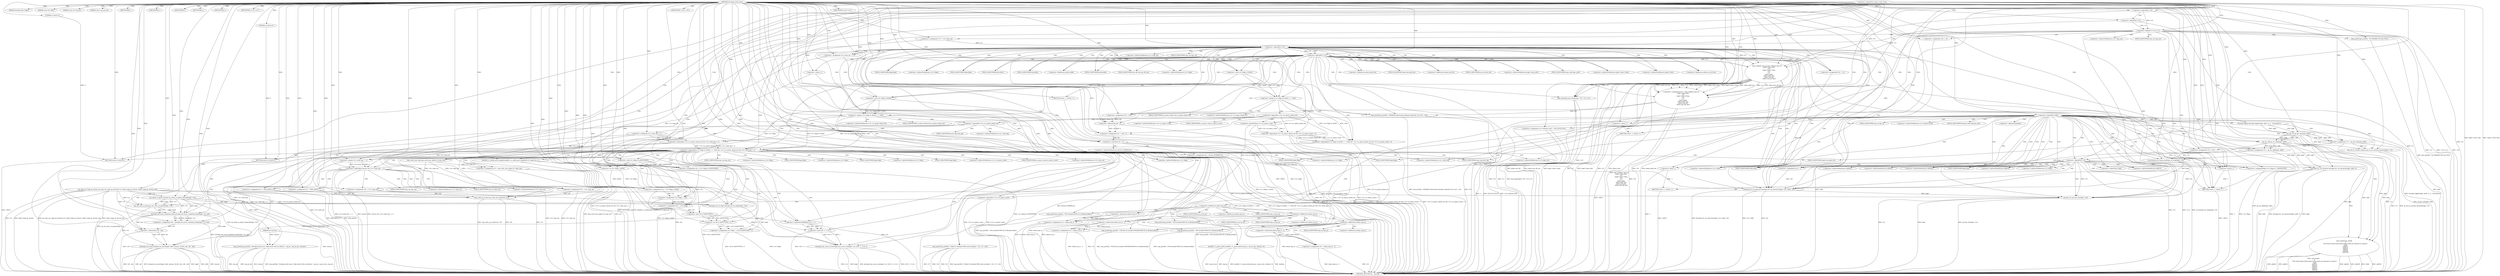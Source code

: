 digraph hostapd_notif_assoc {  
"1000121" [label = "(METHOD,hostapd_notif_assoc)" ]
"1000585" [label = "(METHOD_RETURN,int __fastcall)" ]
"1000122" [label = "(PARAM,hostapd_data *hapd)" ]
"1000123" [label = "(PARAM,const u8 *addr)" ]
"1000124" [label = "(PARAM,const u8 *req_ies)" ]
"1000125" [label = "(PARAM,size_t req_ies_len)" ]
"1000126" [label = "(PARAM,int reassoc)" ]
"1000149" [label = "(<operator>.logicalNot,!addr)" ]
"1000152" [label = "(wpa_printf,wpa_printf(2, \"hostapd_notif_assoc: Skip event with no address\", req_ies, req_ies_len, reassoc))" ]
"1000158" [label = "(RETURN,return -1;,return -1;)" ]
"1000159" [label = "(<operator>.minus,-1)" ]
"1000161" [label = "(hostapd_logger,hostapd_logger(hapd, addr, 1u, 2, \"associated\"))" ]
"1000167" [label = "(ieee802_11_parse_elems,ieee802_11_parse_elems(req_ies, req_ies_len, &elems, 0))" ]
"1000178" [label = "(<operator>.assignment,v10 = elems.wps_ie - 2)" ]
"1000180" [label = "(<operator>.subtraction,elems.wps_ie - 2)" ]
"1000185" [label = "(IDENTIFIER,L,)" ]
"1000186" [label = "(wpa_printf,wpa_printf(2, \"STA included WPS IE in (Re)AssocReq\"))" ]
"1000195" [label = "(<operator>.assignment,v10 = elems.rsn_ie - 2)" ]
"1000197" [label = "(<operator>.subtraction,elems.rsn_ie - 2)" ]
"1000202" [label = "(IDENTIFIER,L,)" ]
"1000203" [label = "(wpa_printf,wpa_printf(2, \"STA included RSN IE in (Re)AssocReq\"))" ]
"1000212" [label = "(<operator>.assignment,v10 = elems.wpa_ie - 2)" ]
"1000214" [label = "(<operator>.subtraction,elems.wpa_ie - 2)" ]
"1000219" [label = "(IDENTIFIER,L,)" ]
"1000220" [label = "(wpa_printf,wpa_printf(2, \"STA included WPA IE in (Re)AssocReq\"))" ]
"1000225" [label = "(IDENTIFIER,L,)" ]
"1000226" [label = "(wpa_printf,wpa_printf(2, \"STA did not include WPS/RSN/WPA IE in (Re)AssocReq\"))" ]
"1000229" [label = "(IDENTIFIER,L,)" ]
"1000230" [label = "(<operator>.assignment,v13 = ap_get_sta(hapd, addr))" ]
"1000232" [label = "(ap_get_sta,ap_get_sta(hapd, addr))" ]
"1000236" [label = "(IDENTIFIER,v13,if ( v13 ))" ]
"1000238" [label = "(<operator>.assignment,v14 = v13)" ]
"1000241" [label = "(ap_sta_no_session_timeout,ap_sta_no_session_timeout(hapd, v13))" ]
"1000244" [label = "(accounting_sta_stop,accounting_sta_stop(hapd, v14))" ]
"1000247" [label = "(<operator>.assignment,v14->timeout_next = STA_NULLFUNC)" ]
"1000254" [label = "(<operator>.assignment,v14 = ap_sta_add(hapd, addr))" ]
"1000256" [label = "(ap_sta_add,ap_sta_add(hapd, addr))" ]
"1000260" [label = "(<operator>.logicalNot,!v14)" ]
"1000263" [label = "(hostapd_drv_sta_disassoc,hostapd_drv_sta_disassoc(hapd, addr, 5))" ]
"1000267" [label = "(RETURN,return -1;,return -1;)" ]
"1000268" [label = "(<operator>.minus,-1)" ]
"1000270" [label = "(<operators>.assignmentAnd,v14->flags &= 0xFFFECFFF)" ]
"1000276" [label = "(wpa_printf,wpa_printf(\n      3,\n      \"STA %02x:%02x:%02x:%02x:%02x:%02x not allowed to connect\",\n      *addr,\n      addr[1],\n      addr[2],\n      addr[3],\n      addr[4],\n      addr[5]))" ]
"1000296" [label = "(<operator>.assignment,v22 = 1)" ]
"1000300" [label = "(ap_copy_sta_supp_op_classes,ap_copy_sta_supp_op_classes(v14, elems.supp_op_classes, elems.supp_op_classes_len))" ]
"1000309" [label = "(<operator>.logicalNot,!hapd->conf->wpa)" ]
"1000317" [label = "(<operator>.logicalOr,!v10 || !v11)" ]
"1000318" [label = "(<operator>.logicalNot,!v10)" ]
"1000320" [label = "(<operator>.logicalNot,!v11)" ]
"1000323" [label = "(wpa_printf,wpa_printf(2, \"No WPA/RSN IE from STA\"))" ]
"1000326" [label = "(<operator>.assignment,v22 = 13)" ]
"1000330" [label = "(hostapd_drv_sta_disassoc,hostapd_drv_sta_disassoc(hapd, v14->addr, v22))" ]
"1000336" [label = "(ap_free_sta,ap_free_sta(hapd, v14))" ]
"1000339" [label = "(RETURN,return -1;,return -1;)" ]
"1000340" [label = "(<operator>.minus,-1)" ]
"1000342" [label = "(<operator>.assignment,v15 = v14->wpa_sm)" ]
"1000348" [label = "(<operator>.logicalNot,!v15)" ]
"1000351" [label = "(<operator>.assignment,v14->wpa_sm = v15)" ]
"1000357" [label = "(<operator>.logicalNot,!v15)" ]
"1000360" [label = "(wpa_printf,wpa_printf(5, \"Failed to initialize WPA state machine\", v16, v17, v18))" ]
"1000366" [label = "(RETURN,return -1;,return -1;)" ]
"1000367" [label = "(<operator>.minus,-1)" ]
"1000369" [label = "(<operator>.assignment,v19 = wpa_validate_wpa_ie(\n          hapd->wpa_auth,\n          v15,\n          hapd->iface->freq,\n          v10,\n          v11,\n          elems.mdie,\n          elems.mdie_len,\n          elems.owe_dh,\n          elems.owe_dh_len))" ]
"1000371" [label = "(wpa_validate_wpa_ie,wpa_validate_wpa_ie(\n          hapd->wpa_auth,\n          v15,\n          hapd->iface->freq,\n          v10,\n          v11,\n          elems.mdie,\n          elems.mdie_len,\n          elems.owe_dh,\n          elems.owe_dh_len))" ]
"1000396" [label = "(IDENTIFIER,v19,if ( v19 ))" ]
"1000398" [label = "(<operator>.assignment,v20 = v19)" ]
"1000401" [label = "(wpa_printf,wpa_printf(2, \"WPA/RSN information element rejected? (res %u)\", v19))" ]
"1000405" [label = "(wpa_hexdump,wpa_hexdump(2, \"IE\", v10, v11))" ]
"1000410" [label = "(<operator>.assignment,v21 = v20 - 2)" ]
"1000412" [label = "(<operator>.subtraction,v20 - 2)" ]
"1000415" [label = "(<operator>.assignment,v22 = 13)" ]
"1000419" [label = "(<operator>.lessThan,v21 < 7)" ]
"1000422" [label = "(<operator>.assignment,v22 = dword_47E880[v21])" ]
"1000429" [label = "(<operator>.logicalAnd,(v14->flags & 0x402) == 1026 && !v14->sa_query_timed_out && v14->sa_query_count > 0)" ]
"1000430" [label = "(<operator>.equals,(v14->flags & 0x402) == 1026)" ]
"1000431" [label = "(<operator>.and,v14->flags & 0x402)" ]
"1000437" [label = "(<operator>.logicalAnd,!v14->sa_query_timed_out && v14->sa_query_count > 0)" ]
"1000438" [label = "(<operator>.logicalNot,!v14->sa_query_timed_out)" ]
"1000442" [label = "(<operator>.greaterThan,v14->sa_query_count > 0)" ]
"1000447" [label = "(ap_check_sa_query_timeout,ap_check_sa_query_timeout(hapd, v14))" ]
"1000451" [label = "(<operator>.logicalAnd,(v14->flags & 0x402) == 1026 && !v14->sa_query_timed_out && v14->auth_alg != 2)" ]
"1000452" [label = "(<operator>.equals,(v14->flags & 0x402) == 1026)" ]
"1000453" [label = "(<operator>.and,v14->flags & 0x402)" ]
"1000459" [label = "(<operator>.logicalAnd,!v14->sa_query_timed_out && v14->auth_alg != 2)" ]
"1000460" [label = "(<operator>.logicalNot,!v14->sa_query_timed_out)" ]
"1000464" [label = "(<operator>.notEquals,v14->auth_alg != 2)" ]
"1000471" [label = "(<operator>.logicalNot,!v14->sa_query_count)" ]
"1000475" [label = "(ap_sta_start_sa_query,ap_sta_start_sa_query(hapd, v14))" ]
"1000478" [label = "(<operator>.assignment,v28 = hostapd_eid_assoc_comeback_time(hapd, v14, eid))" ]
"1000480" [label = "(hostapd_eid_assoc_comeback_time,hostapd_eid_assoc_comeback_time(hapd, v14, eid))" ]
"1000484" [label = "(hostapd_sta_assoc,hostapd_sta_assoc(hapd, addr, reassoc, 0x1Eu, eid, v28 - eid))" ]
"1000490" [label = "(<operator>.subtraction,v28 - eid)" ]
"1000493" [label = "(RETURN,return 0;,return 0;)" ]
"1000494" [label = "(LITERAL,0,return 0;)" ]
"1000495" [label = "(<operator>.assignment,v23 = wpa_auth_uses_mfp(v14->wpa_sm))" ]
"1000497" [label = "(wpa_auth_uses_mfp,wpa_auth_uses_mfp(v14->wpa_sm))" ]
"1000501" [label = "(<operator>.assignment,v24 = v14->flags & 0xFFFFFBFF)" ]
"1000503" [label = "(<operator>.and,v14->flags & 0xFFFFFBFF)" ]
"1000509" [label = "(IDENTIFIER,v23,if ( v23 ))" ]
"1000510" [label = "(<operator>.assignment,v24 = v14->flags | 0x400)" ]
"1000512" [label = "(<operator>.or,v14->flags | 0x400)" ]
"1000517" [label = "(<operator>.assignment,v14->flags = v24)" ]
"1000523" [label = "(<operator>.assignment,v25 = v14->flags)" ]
"1000528" [label = "(<operator>.assignment,v14->flags = v25 & 0xFFF7FFFC | 3)" ]
"1000532" [label = "(<operator>.or,v25 & 0xFFF7FFFC | 3)" ]
"1000533" [label = "(<operator>.and,v25 & 0xFFF7FFFC)" ]
"1000537" [label = "(hostapd_set_sta_flags,hostapd_set_sta_flags(hapd, v14))" ]
"1000541" [label = "(<operator>.logicalAnd,reassoc && v14->auth_alg == 2)" ]
"1000543" [label = "(<operator>.equals,v14->auth_alg == 2)" ]
"1000549" [label = "(<operator>.assignment,v26 = v14->wpa_sm)" ]
"1000554" [label = "(<operator>.assignment,v27 = WPA_ASSOC_FT)" ]
"1000559" [label = "(<operator>.assignment,v26 = v14->wpa_sm)" ]
"1000564" [label = "(<operator>.assignment,v27 = WPA_ASSOC)" ]
"1000567" [label = "(wpa_auth_sm_event,wpa_auth_sm_event(v26, v27))" ]
"1000570" [label = "(hostapd_new_assoc_sta,hostapd_new_assoc_sta(hapd, v14, (v25 >> 1) & 1))" ]
"1000573" [label = "(<operator>.and,(v25 >> 1) & 1)" ]
"1000574" [label = "(<operator>.arithmeticShiftRight,v25 >> 1)" ]
"1000578" [label = "(ieee802_1x_notify_port_enabled,ieee802_1x_notify_port_enabled(v14->eapol_sm, 1))" ]
"1000583" [label = "(RETURN,return 0;,return 0;)" ]
"1000584" [label = "(LITERAL,0,return 0;)" ]
"1000170" [label = "(<operator>.addressOf,&elems)" ]
"1000174" [label = "(<operator>.fieldAccess,elems.wps_ie)" ]
"1000176" [label = "(FIELD_IDENTIFIER,wps_ie,wps_ie)" ]
"1000181" [label = "(<operator>.fieldAccess,elems.wps_ie)" ]
"1000183" [label = "(FIELD_IDENTIFIER,wps_ie,wps_ie)" ]
"1000191" [label = "(<operator>.fieldAccess,elems.rsn_ie)" ]
"1000193" [label = "(FIELD_IDENTIFIER,rsn_ie,rsn_ie)" ]
"1000198" [label = "(<operator>.fieldAccess,elems.rsn_ie)" ]
"1000200" [label = "(FIELD_IDENTIFIER,rsn_ie,rsn_ie)" ]
"1000208" [label = "(<operator>.fieldAccess,elems.wpa_ie)" ]
"1000210" [label = "(FIELD_IDENTIFIER,wpa_ie,wpa_ie)" ]
"1000215" [label = "(<operator>.fieldAccess,elems.wpa_ie)" ]
"1000217" [label = "(FIELD_IDENTIFIER,wpa_ie,wpa_ie)" ]
"1000248" [label = "(<operator>.indirectFieldAccess,v14->timeout_next)" ]
"1000250" [label = "(FIELD_IDENTIFIER,timeout_next,timeout_next)" ]
"1000271" [label = "(<operator>.indirectFieldAccess,v14->flags)" ]
"1000273" [label = "(FIELD_IDENTIFIER,flags,flags)" ]
"1000279" [label = "(<operator>.indirection,*addr)" ]
"1000281" [label = "(<operator>.indirectIndexAccess,addr[1])" ]
"1000284" [label = "(<operator>.indirectIndexAccess,addr[2])" ]
"1000287" [label = "(<operator>.indirectIndexAccess,addr[3])" ]
"1000290" [label = "(<operator>.indirectIndexAccess,addr[4])" ]
"1000293" [label = "(<operator>.indirectIndexAccess,addr[5])" ]
"1000332" [label = "(<operator>.indirectFieldAccess,v14->addr)" ]
"1000334" [label = "(FIELD_IDENTIFIER,addr,addr)" ]
"1000344" [label = "(<operator>.indirectFieldAccess,v14->wpa_sm)" ]
"1000346" [label = "(FIELD_IDENTIFIER,wpa_sm,wpa_sm)" ]
"1000352" [label = "(<operator>.indirectFieldAccess,v14->wpa_sm)" ]
"1000354" [label = "(FIELD_IDENTIFIER,wpa_sm,wpa_sm)" ]
"1000372" [label = "(<operator>.indirectFieldAccess,hapd->wpa_auth)" ]
"1000374" [label = "(FIELD_IDENTIFIER,wpa_auth,wpa_auth)" ]
"1000376" [label = "(<operator>.indirectFieldAccess,hapd->iface->freq)" ]
"1000377" [label = "(<operator>.indirectFieldAccess,hapd->iface)" ]
"1000379" [label = "(FIELD_IDENTIFIER,iface,iface)" ]
"1000380" [label = "(FIELD_IDENTIFIER,freq,freq)" ]
"1000383" [label = "(<operator>.fieldAccess,elems.mdie)" ]
"1000385" [label = "(FIELD_IDENTIFIER,mdie,mdie)" ]
"1000386" [label = "(<operator>.fieldAccess,elems.mdie_len)" ]
"1000388" [label = "(FIELD_IDENTIFIER,mdie_len,mdie_len)" ]
"1000389" [label = "(<operator>.fieldAccess,elems.owe_dh)" ]
"1000391" [label = "(FIELD_IDENTIFIER,owe_dh,owe_dh)" ]
"1000392" [label = "(<operator>.fieldAccess,elems.owe_dh_len)" ]
"1000394" [label = "(FIELD_IDENTIFIER,owe_dh_len,owe_dh_len)" ]
"1000424" [label = "(<operator>.indirectIndexAccess,dword_47E880[v21])" ]
"1000432" [label = "(<operator>.indirectFieldAccess,v14->flags)" ]
"1000434" [label = "(FIELD_IDENTIFIER,flags,flags)" ]
"1000439" [label = "(<operator>.indirectFieldAccess,v14->sa_query_timed_out)" ]
"1000441" [label = "(FIELD_IDENTIFIER,sa_query_timed_out,sa_query_timed_out)" ]
"1000443" [label = "(<operator>.indirectFieldAccess,v14->sa_query_count)" ]
"1000445" [label = "(FIELD_IDENTIFIER,sa_query_count,sa_query_count)" ]
"1000454" [label = "(<operator>.indirectFieldAccess,v14->flags)" ]
"1000456" [label = "(FIELD_IDENTIFIER,flags,flags)" ]
"1000461" [label = "(<operator>.indirectFieldAccess,v14->sa_query_timed_out)" ]
"1000463" [label = "(FIELD_IDENTIFIER,sa_query_timed_out,sa_query_timed_out)" ]
"1000465" [label = "(<operator>.indirectFieldAccess,v14->auth_alg)" ]
"1000467" [label = "(FIELD_IDENTIFIER,auth_alg,auth_alg)" ]
"1000472" [label = "(<operator>.indirectFieldAccess,v14->sa_query_count)" ]
"1000474" [label = "(FIELD_IDENTIFIER,sa_query_count,sa_query_count)" ]
"1000498" [label = "(<operator>.indirectFieldAccess,v14->wpa_sm)" ]
"1000500" [label = "(FIELD_IDENTIFIER,wpa_sm,wpa_sm)" ]
"1000504" [label = "(<operator>.indirectFieldAccess,v14->flags)" ]
"1000506" [label = "(FIELD_IDENTIFIER,flags,flags)" ]
"1000513" [label = "(<operator>.indirectFieldAccess,v14->flags)" ]
"1000515" [label = "(FIELD_IDENTIFIER,flags,flags)" ]
"1000518" [label = "(<operator>.indirectFieldAccess,v14->flags)" ]
"1000520" [label = "(FIELD_IDENTIFIER,flags,flags)" ]
"1000525" [label = "(<operator>.indirectFieldAccess,v14->flags)" ]
"1000527" [label = "(FIELD_IDENTIFIER,flags,flags)" ]
"1000529" [label = "(<operator>.indirectFieldAccess,v14->flags)" ]
"1000531" [label = "(FIELD_IDENTIFIER,flags,flags)" ]
"1000544" [label = "(<operator>.indirectFieldAccess,v14->auth_alg)" ]
"1000546" [label = "(FIELD_IDENTIFIER,auth_alg,auth_alg)" ]
"1000551" [label = "(<operator>.indirectFieldAccess,v14->wpa_sm)" ]
"1000553" [label = "(FIELD_IDENTIFIER,wpa_sm,wpa_sm)" ]
"1000561" [label = "(<operator>.indirectFieldAccess,v14->wpa_sm)" ]
"1000563" [label = "(FIELD_IDENTIFIER,wpa_sm,wpa_sm)" ]
"1000579" [label = "(<operator>.indirectFieldAccess,v14->eapol_sm)" ]
"1000581" [label = "(FIELD_IDENTIFIER,eapol_sm,eapol_sm)" ]
  "1000158" -> "1000585"  [ label = "DDG: <RET>"] 
  "1000583" -> "1000585"  [ label = "DDG: <RET>"] 
  "1000493" -> "1000585"  [ label = "DDG: <RET>"] 
  "1000339" -> "1000585"  [ label = "DDG: <RET>"] 
  "1000564" -> "1000585"  [ label = "DDG: WPA_ASSOC"] 
  "1000459" -> "1000585"  [ label = "DDG: v14->auth_alg != 2"] 
  "1000180" -> "1000585"  [ label = "DDG: elems.wps_ie"] 
  "1000167" -> "1000585"  [ label = "DDG: ieee802_11_parse_elems(req_ies, req_ies_len, &elems, 0)"] 
  "1000260" -> "1000585"  [ label = "DDG: !v14"] 
  "1000241" -> "1000585"  [ label = "DDG: v13"] 
  "1000161" -> "1000585"  [ label = "DDG: hostapd_logger(hapd, addr, 1u, 2, \"associated\")"] 
  "1000549" -> "1000585"  [ label = "DDG: v14->wpa_sm"] 
  "1000532" -> "1000585"  [ label = "DDG: v25 & 0xFFF7FFFC"] 
  "1000422" -> "1000585"  [ label = "DDG: dword_47E880[v21]"] 
  "1000567" -> "1000585"  [ label = "DDG: wpa_auth_sm_event(v26, v27)"] 
  "1000348" -> "1000585"  [ label = "DDG: !v15"] 
  "1000570" -> "1000585"  [ label = "DDG: hapd"] 
  "1000578" -> "1000585"  [ label = "DDG: ieee802_1x_notify_port_enabled(v14->eapol_sm, 1)"] 
  "1000371" -> "1000585"  [ label = "DDG: elems.owe_dh"] 
  "1000330" -> "1000585"  [ label = "DDG: v22"] 
  "1000495" -> "1000585"  [ label = "DDG: v23"] 
  "1000351" -> "1000585"  [ label = "DDG: v14->wpa_sm"] 
  "1000203" -> "1000585"  [ label = "DDG: wpa_printf(2, \"STA included RSN IE in (Re)AssocReq\")"] 
  "1000438" -> "1000585"  [ label = "DDG: v14->sa_query_timed_out"] 
  "1000510" -> "1000585"  [ label = "DDG: v14->flags | 0x400"] 
  "1000244" -> "1000585"  [ label = "DDG: accounting_sta_stop(hapd, v14)"] 
  "1000419" -> "1000585"  [ label = "DDG: v21"] 
  "1000342" -> "1000585"  [ label = "DDG: v14->wpa_sm"] 
  "1000330" -> "1000585"  [ label = "DDG: hostapd_drv_sta_disassoc(hapd, v14->addr, v22)"] 
  "1000318" -> "1000585"  [ label = "DDG: v10"] 
  "1000320" -> "1000585"  [ label = "DDG: v11"] 
  "1000570" -> "1000585"  [ label = "DDG: hostapd_new_assoc_sta(hapd, v14, (v25 >> 1) & 1)"] 
  "1000484" -> "1000585"  [ label = "DDG: addr"] 
  "1000336" -> "1000585"  [ label = "DDG: hapd"] 
  "1000543" -> "1000585"  [ label = "DDG: v14->auth_alg"] 
  "1000263" -> "1000585"  [ label = "DDG: addr"] 
  "1000212" -> "1000585"  [ label = "DDG: v10"] 
  "1000256" -> "1000585"  [ label = "DDG: addr"] 
  "1000152" -> "1000585"  [ label = "DDG: reassoc"] 
  "1000323" -> "1000585"  [ label = "DDG: wpa_printf(2, \"No WPA/RSN IE from STA\")"] 
  "1000401" -> "1000585"  [ label = "DDG: wpa_printf(2, \"WPA/RSN information element rejected? (res %u)\", v19)"] 
  "1000360" -> "1000585"  [ label = "DDG: v17"] 
  "1000371" -> "1000585"  [ label = "DDG: elems.owe_dh_len"] 
  "1000480" -> "1000585"  [ label = "DDG: v14"] 
  "1000152" -> "1000585"  [ label = "DDG: wpa_printf(2, \"hostapd_notif_assoc: Skip event with no address\", req_ies, req_ies_len, reassoc)"] 
  "1000232" -> "1000585"  [ label = "DDG: addr"] 
  "1000578" -> "1000585"  [ label = "DDG: v14->eapol_sm"] 
  "1000570" -> "1000585"  [ label = "DDG: (v25 >> 1) & 1"] 
  "1000276" -> "1000585"  [ label = "DDG: addr[4]"] 
  "1000254" -> "1000585"  [ label = "DDG: ap_sta_add(hapd, addr)"] 
  "1000220" -> "1000585"  [ label = "DDG: wpa_printf(2, \"STA included WPA IE in (Re)AssocReq\")"] 
  "1000371" -> "1000585"  [ label = "DDG: hapd->iface->freq"] 
  "1000371" -> "1000585"  [ label = "DDG: v11"] 
  "1000317" -> "1000585"  [ label = "DDG: !v11"] 
  "1000437" -> "1000585"  [ label = "DDG: v14->sa_query_count > 0"] 
  "1000437" -> "1000585"  [ label = "DDG: !v14->sa_query_timed_out"] 
  "1000300" -> "1000585"  [ label = "DDG: v14"] 
  "1000369" -> "1000585"  [ label = "DDG: v19"] 
  "1000464" -> "1000585"  [ label = "DDG: v14->auth_alg"] 
  "1000212" -> "1000585"  [ label = "DDG: elems.wpa_ie - 2"] 
  "1000484" -> "1000585"  [ label = "DDG: reassoc"] 
  "1000226" -> "1000585"  [ label = "DDG: wpa_printf(2, \"STA did not include WPS/RSN/WPA IE in (Re)AssocReq\")"] 
  "1000241" -> "1000585"  [ label = "DDG: ap_sta_no_session_timeout(hapd, v13)"] 
  "1000300" -> "1000585"  [ label = "DDG: elems.supp_op_classes"] 
  "1000429" -> "1000585"  [ label = "DDG: !v14->sa_query_timed_out && v14->sa_query_count > 0"] 
  "1000268" -> "1000585"  [ label = "DDG: -1"] 
  "1000360" -> "1000585"  [ label = "DDG: v18"] 
  "1000453" -> "1000585"  [ label = "DDG: v14->flags"] 
  "1000149" -> "1000585"  [ label = "DDG: addr"] 
  "1000149" -> "1000585"  [ label = "DDG: !addr"] 
  "1000178" -> "1000585"  [ label = "DDG: elems.wps_ie - 2"] 
  "1000478" -> "1000585"  [ label = "DDG: hostapd_eid_assoc_comeback_time(hapd, v14, eid)"] 
  "1000309" -> "1000585"  [ label = "DDG: hapd->conf->wpa"] 
  "1000447" -> "1000585"  [ label = "DDG: ap_check_sa_query_timeout(hapd, v14)"] 
  "1000452" -> "1000585"  [ label = "DDG: v14->flags & 0x402"] 
  "1000152" -> "1000585"  [ label = "DDG: req_ies"] 
  "1000419" -> "1000585"  [ label = "DDG: v21 < 7"] 
  "1000475" -> "1000585"  [ label = "DDG: ap_sta_start_sa_query(hapd, v14)"] 
  "1000214" -> "1000585"  [ label = "DDG: elems.wpa_ie"] 
  "1000270" -> "1000585"  [ label = "DDG: v14->flags"] 
  "1000263" -> "1000585"  [ label = "DDG: hostapd_drv_sta_disassoc(hapd, addr, 5)"] 
  "1000367" -> "1000585"  [ label = "DDG: -1"] 
  "1000276" -> "1000585"  [ label = "DDG: addr[5]"] 
  "1000159" -> "1000585"  [ label = "DDG: -1"] 
  "1000484" -> "1000585"  [ label = "DDG: v28 - eid"] 
  "1000230" -> "1000585"  [ label = "DDG: ap_get_sta(hapd, addr)"] 
  "1000276" -> "1000585"  [ label = "DDG: *addr"] 
  "1000574" -> "1000585"  [ label = "DDG: v25"] 
  "1000260" -> "1000585"  [ label = "DDG: v14"] 
  "1000247" -> "1000585"  [ label = "DDG: v14->timeout_next"] 
  "1000167" -> "1000585"  [ label = "DDG: &elems"] 
  "1000541" -> "1000585"  [ label = "DDG: reassoc && v14->auth_alg == 2"] 
  "1000230" -> "1000585"  [ label = "DDG: v13"] 
  "1000276" -> "1000585"  [ label = "DDG: addr[3]"] 
  "1000197" -> "1000585"  [ label = "DDG: elems.rsn_ie"] 
  "1000371" -> "1000585"  [ label = "DDG: hapd->wpa_auth"] 
  "1000330" -> "1000585"  [ label = "DDG: v14->addr"] 
  "1000501" -> "1000585"  [ label = "DDG: v14->flags & 0xFFFFFBFF"] 
  "1000317" -> "1000585"  [ label = "DDG: !v10 || !v11"] 
  "1000405" -> "1000585"  [ label = "DDG: v10"] 
  "1000451" -> "1000585"  [ label = "DDG: (v14->flags & 0x402) == 1026 && !v14->sa_query_timed_out && v14->auth_alg != 2"] 
  "1000276" -> "1000585"  [ label = "DDG: addr[1]"] 
  "1000573" -> "1000585"  [ label = "DDG: v25 >> 1"] 
  "1000401" -> "1000585"  [ label = "DDG: v19"] 
  "1000490" -> "1000585"  [ label = "DDG: v28"] 
  "1000126" -> "1000585"  [ label = "DDG: reassoc"] 
  "1000528" -> "1000585"  [ label = "DDG: v25 & 0xFFF7FFFC | 3"] 
  "1000567" -> "1000585"  [ label = "DDG: v26"] 
  "1000152" -> "1000585"  [ label = "DDG: req_ies_len"] 
  "1000528" -> "1000585"  [ label = "DDG: v14->flags"] 
  "1000567" -> "1000585"  [ label = "DDG: v27"] 
  "1000484" -> "1000585"  [ label = "DDG: eid"] 
  "1000336" -> "1000585"  [ label = "DDG: ap_free_sta(hapd, v14)"] 
  "1000537" -> "1000585"  [ label = "DDG: hostapd_set_sta_flags(hapd, v14)"] 
  "1000300" -> "1000585"  [ label = "DDG: ap_copy_sta_supp_op_classes(v14, elems.supp_op_classes, elems.supp_op_classes_len)"] 
  "1000178" -> "1000585"  [ label = "DDG: v10"] 
  "1000195" -> "1000585"  [ label = "DDG: v10"] 
  "1000484" -> "1000585"  [ label = "DDG: hostapd_sta_assoc(hapd, addr, reassoc, 0x1Eu, eid, v28 - eid)"] 
  "1000167" -> "1000585"  [ label = "DDG: req_ies_len"] 
  "1000371" -> "1000585"  [ label = "DDG: v15"] 
  "1000405" -> "1000585"  [ label = "DDG: v11"] 
  "1000410" -> "1000585"  [ label = "DDG: v20 - 2"] 
  "1000360" -> "1000585"  [ label = "DDG: v16"] 
  "1000263" -> "1000585"  [ label = "DDG: hapd"] 
  "1000300" -> "1000585"  [ label = "DDG: elems.supp_op_classes_len"] 
  "1000371" -> "1000585"  [ label = "DDG: elems.mdie"] 
  "1000357" -> "1000585"  [ label = "DDG: !v15"] 
  "1000451" -> "1000585"  [ label = "DDG: !v14->sa_query_timed_out && v14->auth_alg != 2"] 
  "1000276" -> "1000585"  [ label = "DDG: addr[2]"] 
  "1000405" -> "1000585"  [ label = "DDG: wpa_hexdump(2, \"IE\", v10, v11)"] 
  "1000340" -> "1000585"  [ label = "DDG: -1"] 
  "1000309" -> "1000585"  [ label = "DDG: !hapd->conf->wpa"] 
  "1000471" -> "1000585"  [ label = "DDG: v14->sa_query_count"] 
  "1000517" -> "1000585"  [ label = "DDG: v24"] 
  "1000495" -> "1000585"  [ label = "DDG: wpa_auth_uses_mfp(v14->wpa_sm)"] 
  "1000451" -> "1000585"  [ label = "DDG: (v14->flags & 0x402) == 1026"] 
  "1000317" -> "1000585"  [ label = "DDG: !v10"] 
  "1000412" -> "1000585"  [ label = "DDG: v20"] 
  "1000541" -> "1000585"  [ label = "DDG: v14->auth_alg == 2"] 
  "1000276" -> "1000585"  [ label = "DDG: wpa_printf(\n      3,\n      \"STA %02x:%02x:%02x:%02x:%02x:%02x not allowed to connect\",\n      *addr,\n      addr[1],\n      addr[2],\n      addr[3],\n      addr[4],\n      addr[5])"] 
  "1000484" -> "1000585"  [ label = "DDG: hapd"] 
  "1000195" -> "1000585"  [ label = "DDG: elems.rsn_ie - 2"] 
  "1000460" -> "1000585"  [ label = "DDG: v14->sa_query_timed_out"] 
  "1000541" -> "1000585"  [ label = "DDG: reassoc"] 
  "1000442" -> "1000585"  [ label = "DDG: v14->sa_query_count"] 
  "1000371" -> "1000585"  [ label = "DDG: v10"] 
  "1000559" -> "1000585"  [ label = "DDG: v14->wpa_sm"] 
  "1000369" -> "1000585"  [ label = "DDG: wpa_validate_wpa_ie(\n          hapd->wpa_auth,\n          v15,\n          hapd->iface->freq,\n          v10,\n          v11,\n          elems.mdie,\n          elems.mdie_len,\n          elems.owe_dh,\n          elems.owe_dh_len)"] 
  "1000336" -> "1000585"  [ label = "DDG: v14"] 
  "1000570" -> "1000585"  [ label = "DDG: v14"] 
  "1000471" -> "1000585"  [ label = "DDG: !v14->sa_query_count"] 
  "1000357" -> "1000585"  [ label = "DDG: v15"] 
  "1000167" -> "1000585"  [ label = "DDG: req_ies"] 
  "1000429" -> "1000585"  [ label = "DDG: (v14->flags & 0x402) == 1026 && !v14->sa_query_timed_out && v14->sa_query_count > 0"] 
  "1000371" -> "1000585"  [ label = "DDG: elems.mdie_len"] 
  "1000554" -> "1000585"  [ label = "DDG: WPA_ASSOC_FT"] 
  "1000186" -> "1000585"  [ label = "DDG: wpa_printf(2, \"STA included WPS IE in (Re)AssocReq\")"] 
  "1000459" -> "1000585"  [ label = "DDG: !v14->sa_query_timed_out"] 
  "1000247" -> "1000585"  [ label = "DDG: STA_NULLFUNC"] 
  "1000360" -> "1000585"  [ label = "DDG: wpa_printf(5, \"Failed to initialize WPA state machine\", v16, v17, v18)"] 
  "1000267" -> "1000585"  [ label = "DDG: <RET>"] 
  "1000366" -> "1000585"  [ label = "DDG: <RET>"] 
  "1000121" -> "1000122"  [ label = "DDG: "] 
  "1000121" -> "1000123"  [ label = "DDG: "] 
  "1000121" -> "1000124"  [ label = "DDG: "] 
  "1000121" -> "1000125"  [ label = "DDG: "] 
  "1000121" -> "1000126"  [ label = "DDG: "] 
  "1000121" -> "1000149"  [ label = "DDG: "] 
  "1000121" -> "1000152"  [ label = "DDG: "] 
  "1000126" -> "1000152"  [ label = "DDG: reassoc"] 
  "1000159" -> "1000158"  [ label = "DDG: -1"] 
  "1000121" -> "1000159"  [ label = "DDG: "] 
  "1000121" -> "1000161"  [ label = "DDG: "] 
  "1000149" -> "1000161"  [ label = "DDG: addr"] 
  "1000121" -> "1000167"  [ label = "DDG: "] 
  "1000180" -> "1000178"  [ label = "DDG: elems.wps_ie"] 
  "1000180" -> "1000178"  [ label = "DDG: 2"] 
  "1000121" -> "1000178"  [ label = "DDG: "] 
  "1000121" -> "1000180"  [ label = "DDG: "] 
  "1000121" -> "1000185"  [ label = "DDG: "] 
  "1000121" -> "1000186"  [ label = "DDG: "] 
  "1000197" -> "1000195"  [ label = "DDG: elems.rsn_ie"] 
  "1000197" -> "1000195"  [ label = "DDG: 2"] 
  "1000121" -> "1000195"  [ label = "DDG: "] 
  "1000121" -> "1000197"  [ label = "DDG: "] 
  "1000121" -> "1000202"  [ label = "DDG: "] 
  "1000121" -> "1000203"  [ label = "DDG: "] 
  "1000214" -> "1000212"  [ label = "DDG: elems.wpa_ie"] 
  "1000214" -> "1000212"  [ label = "DDG: 2"] 
  "1000121" -> "1000212"  [ label = "DDG: "] 
  "1000121" -> "1000214"  [ label = "DDG: "] 
  "1000121" -> "1000219"  [ label = "DDG: "] 
  "1000121" -> "1000220"  [ label = "DDG: "] 
  "1000121" -> "1000225"  [ label = "DDG: "] 
  "1000121" -> "1000226"  [ label = "DDG: "] 
  "1000121" -> "1000229"  [ label = "DDG: "] 
  "1000232" -> "1000230"  [ label = "DDG: hapd"] 
  "1000232" -> "1000230"  [ label = "DDG: addr"] 
  "1000121" -> "1000230"  [ label = "DDG: "] 
  "1000161" -> "1000232"  [ label = "DDG: hapd"] 
  "1000121" -> "1000232"  [ label = "DDG: "] 
  "1000161" -> "1000232"  [ label = "DDG: addr"] 
  "1000121" -> "1000236"  [ label = "DDG: "] 
  "1000230" -> "1000238"  [ label = "DDG: v13"] 
  "1000121" -> "1000238"  [ label = "DDG: "] 
  "1000232" -> "1000241"  [ label = "DDG: hapd"] 
  "1000121" -> "1000241"  [ label = "DDG: "] 
  "1000230" -> "1000241"  [ label = "DDG: v13"] 
  "1000241" -> "1000244"  [ label = "DDG: hapd"] 
  "1000121" -> "1000244"  [ label = "DDG: "] 
  "1000238" -> "1000244"  [ label = "DDG: v14"] 
  "1000121" -> "1000247"  [ label = "DDG: "] 
  "1000256" -> "1000254"  [ label = "DDG: hapd"] 
  "1000256" -> "1000254"  [ label = "DDG: addr"] 
  "1000121" -> "1000254"  [ label = "DDG: "] 
  "1000232" -> "1000256"  [ label = "DDG: hapd"] 
  "1000121" -> "1000256"  [ label = "DDG: "] 
  "1000232" -> "1000256"  [ label = "DDG: addr"] 
  "1000254" -> "1000260"  [ label = "DDG: v14"] 
  "1000121" -> "1000260"  [ label = "DDG: "] 
  "1000256" -> "1000263"  [ label = "DDG: hapd"] 
  "1000121" -> "1000263"  [ label = "DDG: "] 
  "1000256" -> "1000263"  [ label = "DDG: addr"] 
  "1000268" -> "1000267"  [ label = "DDG: -1"] 
  "1000121" -> "1000268"  [ label = "DDG: "] 
  "1000121" -> "1000270"  [ label = "DDG: "] 
  "1000121" -> "1000276"  [ label = "DDG: "] 
  "1000256" -> "1000276"  [ label = "DDG: addr"] 
  "1000232" -> "1000276"  [ label = "DDG: addr"] 
  "1000121" -> "1000296"  [ label = "DDG: "] 
  "1000121" -> "1000300"  [ label = "DDG: "] 
  "1000318" -> "1000317"  [ label = "DDG: v10"] 
  "1000121" -> "1000318"  [ label = "DDG: "] 
  "1000320" -> "1000317"  [ label = "DDG: v11"] 
  "1000121" -> "1000320"  [ label = "DDG: "] 
  "1000121" -> "1000323"  [ label = "DDG: "] 
  "1000121" -> "1000326"  [ label = "DDG: "] 
  "1000256" -> "1000330"  [ label = "DDG: hapd"] 
  "1000244" -> "1000330"  [ label = "DDG: hapd"] 
  "1000121" -> "1000330"  [ label = "DDG: "] 
  "1000326" -> "1000330"  [ label = "DDG: v22"] 
  "1000415" -> "1000330"  [ label = "DDG: v22"] 
  "1000422" -> "1000330"  [ label = "DDG: v22"] 
  "1000296" -> "1000330"  [ label = "DDG: v22"] 
  "1000330" -> "1000336"  [ label = "DDG: hapd"] 
  "1000121" -> "1000336"  [ label = "DDG: "] 
  "1000244" -> "1000336"  [ label = "DDG: v14"] 
  "1000300" -> "1000336"  [ label = "DDG: v14"] 
  "1000260" -> "1000336"  [ label = "DDG: v14"] 
  "1000340" -> "1000339"  [ label = "DDG: -1"] 
  "1000121" -> "1000340"  [ label = "DDG: "] 
  "1000121" -> "1000342"  [ label = "DDG: "] 
  "1000342" -> "1000348"  [ label = "DDG: v15"] 
  "1000121" -> "1000348"  [ label = "DDG: "] 
  "1000348" -> "1000351"  [ label = "DDG: v15"] 
  "1000121" -> "1000351"  [ label = "DDG: "] 
  "1000121" -> "1000357"  [ label = "DDG: "] 
  "1000348" -> "1000357"  [ label = "DDG: v15"] 
  "1000121" -> "1000360"  [ label = "DDG: "] 
  "1000367" -> "1000366"  [ label = "DDG: -1"] 
  "1000121" -> "1000367"  [ label = "DDG: "] 
  "1000371" -> "1000369"  [ label = "DDG: v11"] 
  "1000371" -> "1000369"  [ label = "DDG: elems.owe_dh_len"] 
  "1000371" -> "1000369"  [ label = "DDG: elems.owe_dh"] 
  "1000371" -> "1000369"  [ label = "DDG: v10"] 
  "1000371" -> "1000369"  [ label = "DDG: v15"] 
  "1000371" -> "1000369"  [ label = "DDG: elems.mdie"] 
  "1000371" -> "1000369"  [ label = "DDG: hapd->wpa_auth"] 
  "1000371" -> "1000369"  [ label = "DDG: hapd->iface->freq"] 
  "1000371" -> "1000369"  [ label = "DDG: elems.mdie_len"] 
  "1000121" -> "1000369"  [ label = "DDG: "] 
  "1000348" -> "1000371"  [ label = "DDG: v15"] 
  "1000357" -> "1000371"  [ label = "DDG: v15"] 
  "1000121" -> "1000371"  [ label = "DDG: "] 
  "1000318" -> "1000371"  [ label = "DDG: v10"] 
  "1000320" -> "1000371"  [ label = "DDG: v11"] 
  "1000121" -> "1000396"  [ label = "DDG: "] 
  "1000369" -> "1000398"  [ label = "DDG: v19"] 
  "1000121" -> "1000398"  [ label = "DDG: "] 
  "1000121" -> "1000401"  [ label = "DDG: "] 
  "1000369" -> "1000401"  [ label = "DDG: v19"] 
  "1000121" -> "1000405"  [ label = "DDG: "] 
  "1000371" -> "1000405"  [ label = "DDG: v10"] 
  "1000371" -> "1000405"  [ label = "DDG: v11"] 
  "1000412" -> "1000410"  [ label = "DDG: v20"] 
  "1000412" -> "1000410"  [ label = "DDG: 2"] 
  "1000121" -> "1000410"  [ label = "DDG: "] 
  "1000398" -> "1000412"  [ label = "DDG: v20"] 
  "1000121" -> "1000412"  [ label = "DDG: "] 
  "1000121" -> "1000415"  [ label = "DDG: "] 
  "1000410" -> "1000419"  [ label = "DDG: v21"] 
  "1000121" -> "1000419"  [ label = "DDG: "] 
  "1000121" -> "1000422"  [ label = "DDG: "] 
  "1000430" -> "1000429"  [ label = "DDG: v14->flags & 0x402"] 
  "1000430" -> "1000429"  [ label = "DDG: 1026"] 
  "1000431" -> "1000430"  [ label = "DDG: v14->flags"] 
  "1000431" -> "1000430"  [ label = "DDG: 0x402"] 
  "1000121" -> "1000431"  [ label = "DDG: "] 
  "1000121" -> "1000430"  [ label = "DDG: "] 
  "1000437" -> "1000429"  [ label = "DDG: !v14->sa_query_timed_out"] 
  "1000437" -> "1000429"  [ label = "DDG: v14->sa_query_count > 0"] 
  "1000438" -> "1000437"  [ label = "DDG: v14->sa_query_timed_out"] 
  "1000442" -> "1000437"  [ label = "DDG: v14->sa_query_count"] 
  "1000442" -> "1000437"  [ label = "DDG: 0"] 
  "1000121" -> "1000442"  [ label = "DDG: "] 
  "1000121" -> "1000447"  [ label = "DDG: "] 
  "1000300" -> "1000447"  [ label = "DDG: v14"] 
  "1000452" -> "1000451"  [ label = "DDG: v14->flags & 0x402"] 
  "1000452" -> "1000451"  [ label = "DDG: 1026"] 
  "1000453" -> "1000452"  [ label = "DDG: v14->flags"] 
  "1000453" -> "1000452"  [ label = "DDG: 0x402"] 
  "1000431" -> "1000453"  [ label = "DDG: v14->flags"] 
  "1000121" -> "1000453"  [ label = "DDG: "] 
  "1000121" -> "1000452"  [ label = "DDG: "] 
  "1000459" -> "1000451"  [ label = "DDG: !v14->sa_query_timed_out"] 
  "1000459" -> "1000451"  [ label = "DDG: v14->auth_alg != 2"] 
  "1000460" -> "1000459"  [ label = "DDG: v14->sa_query_timed_out"] 
  "1000438" -> "1000460"  [ label = "DDG: v14->sa_query_timed_out"] 
  "1000464" -> "1000459"  [ label = "DDG: v14->auth_alg"] 
  "1000464" -> "1000459"  [ label = "DDG: 2"] 
  "1000121" -> "1000464"  [ label = "DDG: "] 
  "1000442" -> "1000471"  [ label = "DDG: v14->sa_query_count"] 
  "1000447" -> "1000475"  [ label = "DDG: hapd"] 
  "1000121" -> "1000475"  [ label = "DDG: "] 
  "1000300" -> "1000475"  [ label = "DDG: v14"] 
  "1000447" -> "1000475"  [ label = "DDG: v14"] 
  "1000480" -> "1000478"  [ label = "DDG: hapd"] 
  "1000480" -> "1000478"  [ label = "DDG: v14"] 
  "1000480" -> "1000478"  [ label = "DDG: eid"] 
  "1000121" -> "1000478"  [ label = "DDG: "] 
  "1000447" -> "1000480"  [ label = "DDG: hapd"] 
  "1000475" -> "1000480"  [ label = "DDG: hapd"] 
  "1000121" -> "1000480"  [ label = "DDG: "] 
  "1000475" -> "1000480"  [ label = "DDG: v14"] 
  "1000300" -> "1000480"  [ label = "DDG: v14"] 
  "1000447" -> "1000480"  [ label = "DDG: v14"] 
  "1000480" -> "1000484"  [ label = "DDG: hapd"] 
  "1000121" -> "1000484"  [ label = "DDG: "] 
  "1000490" -> "1000484"  [ label = "DDG: eid"] 
  "1000490" -> "1000484"  [ label = "DDG: v28"] 
  "1000478" -> "1000490"  [ label = "DDG: v28"] 
  "1000121" -> "1000490"  [ label = "DDG: "] 
  "1000480" -> "1000490"  [ label = "DDG: eid"] 
  "1000494" -> "1000493"  [ label = "DDG: 0"] 
  "1000121" -> "1000493"  [ label = "DDG: "] 
  "1000121" -> "1000494"  [ label = "DDG: "] 
  "1000497" -> "1000495"  [ label = "DDG: v14->wpa_sm"] 
  "1000121" -> "1000495"  [ label = "DDG: "] 
  "1000351" -> "1000497"  [ label = "DDG: v14->wpa_sm"] 
  "1000503" -> "1000501"  [ label = "DDG: v14->flags"] 
  "1000503" -> "1000501"  [ label = "DDG: 0xFFFFFBFF"] 
  "1000121" -> "1000501"  [ label = "DDG: "] 
  "1000453" -> "1000503"  [ label = "DDG: v14->flags"] 
  "1000121" -> "1000503"  [ label = "DDG: "] 
  "1000121" -> "1000509"  [ label = "DDG: "] 
  "1000512" -> "1000510"  [ label = "DDG: v14->flags"] 
  "1000512" -> "1000510"  [ label = "DDG: 0x400"] 
  "1000121" -> "1000510"  [ label = "DDG: "] 
  "1000503" -> "1000512"  [ label = "DDG: v14->flags"] 
  "1000121" -> "1000512"  [ label = "DDG: "] 
  "1000501" -> "1000517"  [ label = "DDG: v24"] 
  "1000510" -> "1000517"  [ label = "DDG: v24"] 
  "1000121" -> "1000517"  [ label = "DDG: "] 
  "1000517" -> "1000523"  [ label = "DDG: v14->flags"] 
  "1000121" -> "1000523"  [ label = "DDG: "] 
  "1000532" -> "1000528"  [ label = "DDG: v25 & 0xFFF7FFFC"] 
  "1000532" -> "1000528"  [ label = "DDG: 3"] 
  "1000533" -> "1000532"  [ label = "DDG: v25"] 
  "1000533" -> "1000532"  [ label = "DDG: 0xFFF7FFFC"] 
  "1000523" -> "1000533"  [ label = "DDG: v25"] 
  "1000121" -> "1000533"  [ label = "DDG: "] 
  "1000121" -> "1000532"  [ label = "DDG: "] 
  "1000447" -> "1000537"  [ label = "DDG: hapd"] 
  "1000121" -> "1000537"  [ label = "DDG: "] 
  "1000300" -> "1000537"  [ label = "DDG: v14"] 
  "1000447" -> "1000537"  [ label = "DDG: v14"] 
  "1000121" -> "1000541"  [ label = "DDG: "] 
  "1000543" -> "1000541"  [ label = "DDG: v14->auth_alg"] 
  "1000543" -> "1000541"  [ label = "DDG: 2"] 
  "1000464" -> "1000543"  [ label = "DDG: v14->auth_alg"] 
  "1000121" -> "1000543"  [ label = "DDG: "] 
  "1000497" -> "1000549"  [ label = "DDG: v14->wpa_sm"] 
  "1000121" -> "1000549"  [ label = "DDG: "] 
  "1000121" -> "1000554"  [ label = "DDG: "] 
  "1000497" -> "1000559"  [ label = "DDG: v14->wpa_sm"] 
  "1000121" -> "1000559"  [ label = "DDG: "] 
  "1000121" -> "1000564"  [ label = "DDG: "] 
  "1000559" -> "1000567"  [ label = "DDG: v26"] 
  "1000549" -> "1000567"  [ label = "DDG: v26"] 
  "1000121" -> "1000567"  [ label = "DDG: "] 
  "1000554" -> "1000567"  [ label = "DDG: v27"] 
  "1000564" -> "1000567"  [ label = "DDG: v27"] 
  "1000537" -> "1000570"  [ label = "DDG: hapd"] 
  "1000121" -> "1000570"  [ label = "DDG: "] 
  "1000537" -> "1000570"  [ label = "DDG: v14"] 
  "1000573" -> "1000570"  [ label = "DDG: v25 >> 1"] 
  "1000573" -> "1000570"  [ label = "DDG: 1"] 
  "1000574" -> "1000573"  [ label = "DDG: v25"] 
  "1000574" -> "1000573"  [ label = "DDG: 1"] 
  "1000533" -> "1000574"  [ label = "DDG: v25"] 
  "1000121" -> "1000574"  [ label = "DDG: "] 
  "1000121" -> "1000573"  [ label = "DDG: "] 
  "1000121" -> "1000578"  [ label = "DDG: "] 
  "1000584" -> "1000583"  [ label = "DDG: 0"] 
  "1000121" -> "1000583"  [ label = "DDG: "] 
  "1000121" -> "1000584"  [ label = "DDG: "] 
  "1000149" -> "1000159"  [ label = "CDG: "] 
  "1000149" -> "1000158"  [ label = "CDG: "] 
  "1000149" -> "1000152"  [ label = "CDG: "] 
  "1000149" -> "1000176"  [ label = "CDG: "] 
  "1000149" -> "1000174"  [ label = "CDG: "] 
  "1000149" -> "1000170"  [ label = "CDG: "] 
  "1000149" -> "1000167"  [ label = "CDG: "] 
  "1000149" -> "1000161"  [ label = "CDG: "] 
  "1000149" -> "1000232"  [ label = "CDG: "] 
  "1000149" -> "1000230"  [ label = "CDG: "] 
  "1000149" -> "1000238"  [ label = "CDG: "] 
  "1000149" -> "1000256"  [ label = "CDG: "] 
  "1000149" -> "1000254"  [ label = "CDG: "] 
  "1000149" -> "1000250"  [ label = "CDG: "] 
  "1000149" -> "1000248"  [ label = "CDG: "] 
  "1000149" -> "1000247"  [ label = "CDG: "] 
  "1000149" -> "1000244"  [ label = "CDG: "] 
  "1000149" -> "1000241"  [ label = "CDG: "] 
  "1000149" -> "1000271"  [ label = "CDG: "] 
  "1000149" -> "1000270"  [ label = "CDG: "] 
  "1000149" -> "1000260"  [ label = "CDG: "] 
  "1000149" -> "1000287"  [ label = "CDG: "] 
  "1000149" -> "1000284"  [ label = "CDG: "] 
  "1000149" -> "1000281"  [ label = "CDG: "] 
  "1000149" -> "1000279"  [ label = "CDG: "] 
  "1000149" -> "1000276"  [ label = "CDG: "] 
  "1000149" -> "1000273"  [ label = "CDG: "] 
  "1000149" -> "1000296"  [ label = "CDG: "] 
  "1000149" -> "1000293"  [ label = "CDG: "] 
  "1000149" -> "1000290"  [ label = "CDG: "] 
  "1000149" -> "1000336"  [ label = "CDG: "] 
  "1000149" -> "1000334"  [ label = "CDG: "] 
  "1000149" -> "1000332"  [ label = "CDG: "] 
  "1000149" -> "1000330"  [ label = "CDG: "] 
  "1000149" -> "1000340"  [ label = "CDG: "] 
  "1000149" -> "1000339"  [ label = "CDG: "] 
  "1000174" -> "1000191"  [ label = "CDG: "] 
  "1000174" -> "1000186"  [ label = "CDG: "] 
  "1000174" -> "1000183"  [ label = "CDG: "] 
  "1000174" -> "1000181"  [ label = "CDG: "] 
  "1000174" -> "1000180"  [ label = "CDG: "] 
  "1000174" -> "1000178"  [ label = "CDG: "] 
  "1000174" -> "1000193"  [ label = "CDG: "] 
  "1000191" -> "1000208"  [ label = "CDG: "] 
  "1000191" -> "1000203"  [ label = "CDG: "] 
  "1000191" -> "1000200"  [ label = "CDG: "] 
  "1000191" -> "1000198"  [ label = "CDG: "] 
  "1000191" -> "1000197"  [ label = "CDG: "] 
  "1000191" -> "1000195"  [ label = "CDG: "] 
  "1000191" -> "1000210"  [ label = "CDG: "] 
  "1000208" -> "1000220"  [ label = "CDG: "] 
  "1000208" -> "1000217"  [ label = "CDG: "] 
  "1000208" -> "1000215"  [ label = "CDG: "] 
  "1000208" -> "1000214"  [ label = "CDG: "] 
  "1000208" -> "1000212"  [ label = "CDG: "] 
  "1000208" -> "1000226"  [ label = "CDG: "] 
  "1000260" -> "1000271"  [ label = "CDG: "] 
  "1000260" -> "1000270"  [ label = "CDG: "] 
  "1000260" -> "1000268"  [ label = "CDG: "] 
  "1000260" -> "1000267"  [ label = "CDG: "] 
  "1000260" -> "1000263"  [ label = "CDG: "] 
  "1000260" -> "1000287"  [ label = "CDG: "] 
  "1000260" -> "1000284"  [ label = "CDG: "] 
  "1000260" -> "1000281"  [ label = "CDG: "] 
  "1000260" -> "1000279"  [ label = "CDG: "] 
  "1000260" -> "1000276"  [ label = "CDG: "] 
  "1000260" -> "1000273"  [ label = "CDG: "] 
  "1000260" -> "1000296"  [ label = "CDG: "] 
  "1000260" -> "1000293"  [ label = "CDG: "] 
  "1000260" -> "1000290"  [ label = "CDG: "] 
  "1000260" -> "1000336"  [ label = "CDG: "] 
  "1000260" -> "1000334"  [ label = "CDG: "] 
  "1000260" -> "1000332"  [ label = "CDG: "] 
  "1000260" -> "1000330"  [ label = "CDG: "] 
  "1000260" -> "1000340"  [ label = "CDG: "] 
  "1000260" -> "1000339"  [ label = "CDG: "] 
  "1000309" -> "1000528"  [ label = "CDG: "] 
  "1000309" -> "1000527"  [ label = "CDG: "] 
  "1000309" -> "1000525"  [ label = "CDG: "] 
  "1000309" -> "1000523"  [ label = "CDG: "] 
  "1000309" -> "1000541"  [ label = "CDG: "] 
  "1000309" -> "1000537"  [ label = "CDG: "] 
  "1000309" -> "1000533"  [ label = "CDG: "] 
  "1000309" -> "1000532"  [ label = "CDG: "] 
  "1000309" -> "1000531"  [ label = "CDG: "] 
  "1000309" -> "1000529"  [ label = "CDG: "] 
  "1000309" -> "1000574"  [ label = "CDG: "] 
  "1000309" -> "1000573"  [ label = "CDG: "] 
  "1000309" -> "1000570"  [ label = "CDG: "] 
  "1000309" -> "1000567"  [ label = "CDG: "] 
  "1000309" -> "1000583"  [ label = "CDG: "] 
  "1000309" -> "1000581"  [ label = "CDG: "] 
  "1000309" -> "1000579"  [ label = "CDG: "] 
  "1000309" -> "1000578"  [ label = "CDG: "] 
  "1000309" -> "1000318"  [ label = "CDG: "] 
  "1000309" -> "1000317"  [ label = "CDG: "] 
  "1000309" -> "1000544"  [ label = "CDG: "] 
  "1000309" -> "1000543"  [ label = "CDG: "] 
  "1000309" -> "1000546"  [ label = "CDG: "] 
  "1000317" -> "1000336"  [ label = "CDG: "] 
  "1000317" -> "1000334"  [ label = "CDG: "] 
  "1000317" -> "1000332"  [ label = "CDG: "] 
  "1000317" -> "1000330"  [ label = "CDG: "] 
  "1000317" -> "1000326"  [ label = "CDG: "] 
  "1000317" -> "1000323"  [ label = "CDG: "] 
  "1000317" -> "1000348"  [ label = "CDG: "] 
  "1000317" -> "1000346"  [ label = "CDG: "] 
  "1000317" -> "1000344"  [ label = "CDG: "] 
  "1000317" -> "1000342"  [ label = "CDG: "] 
  "1000317" -> "1000340"  [ label = "CDG: "] 
  "1000317" -> "1000339"  [ label = "CDG: "] 
  "1000318" -> "1000320"  [ label = "CDG: "] 
  "1000348" -> "1000352"  [ label = "CDG: "] 
  "1000348" -> "1000351"  [ label = "CDG: "] 
  "1000348" -> "1000357"  [ label = "CDG: "] 
  "1000348" -> "1000354"  [ label = "CDG: "] 
  "1000348" -> "1000383"  [ label = "CDG: "] 
  "1000348" -> "1000380"  [ label = "CDG: "] 
  "1000348" -> "1000379"  [ label = "CDG: "] 
  "1000348" -> "1000377"  [ label = "CDG: "] 
  "1000348" -> "1000376"  [ label = "CDG: "] 
  "1000348" -> "1000374"  [ label = "CDG: "] 
  "1000348" -> "1000372"  [ label = "CDG: "] 
  "1000348" -> "1000371"  [ label = "CDG: "] 
  "1000348" -> "1000369"  [ label = "CDG: "] 
  "1000348" -> "1000394"  [ label = "CDG: "] 
  "1000348" -> "1000392"  [ label = "CDG: "] 
  "1000348" -> "1000391"  [ label = "CDG: "] 
  "1000348" -> "1000389"  [ label = "CDG: "] 
  "1000348" -> "1000388"  [ label = "CDG: "] 
  "1000348" -> "1000386"  [ label = "CDG: "] 
  "1000348" -> "1000385"  [ label = "CDG: "] 
  "1000348" -> "1000432"  [ label = "CDG: "] 
  "1000348" -> "1000431"  [ label = "CDG: "] 
  "1000348" -> "1000430"  [ label = "CDG: "] 
  "1000348" -> "1000429"  [ label = "CDG: "] 
  "1000348" -> "1000419"  [ label = "CDG: "] 
  "1000348" -> "1000434"  [ label = "CDG: "] 
  "1000348" -> "1000456"  [ label = "CDG: "] 
  "1000348" -> "1000454"  [ label = "CDG: "] 
  "1000348" -> "1000453"  [ label = "CDG: "] 
  "1000348" -> "1000452"  [ label = "CDG: "] 
  "1000348" -> "1000451"  [ label = "CDG: "] 
  "1000348" -> "1000336"  [ label = "CDG: "] 
  "1000348" -> "1000334"  [ label = "CDG: "] 
  "1000348" -> "1000332"  [ label = "CDG: "] 
  "1000348" -> "1000330"  [ label = "CDG: "] 
  "1000348" -> "1000340"  [ label = "CDG: "] 
  "1000348" -> "1000339"  [ label = "CDG: "] 
  "1000348" -> "1000398"  [ label = "CDG: "] 
  "1000348" -> "1000415"  [ label = "CDG: "] 
  "1000348" -> "1000412"  [ label = "CDG: "] 
  "1000348" -> "1000410"  [ label = "CDG: "] 
  "1000348" -> "1000405"  [ label = "CDG: "] 
  "1000348" -> "1000401"  [ label = "CDG: "] 
  "1000357" -> "1000367"  [ label = "CDG: "] 
  "1000357" -> "1000366"  [ label = "CDG: "] 
  "1000357" -> "1000360"  [ label = "CDG: "] 
  "1000357" -> "1000383"  [ label = "CDG: "] 
  "1000357" -> "1000380"  [ label = "CDG: "] 
  "1000357" -> "1000379"  [ label = "CDG: "] 
  "1000357" -> "1000377"  [ label = "CDG: "] 
  "1000357" -> "1000376"  [ label = "CDG: "] 
  "1000357" -> "1000374"  [ label = "CDG: "] 
  "1000357" -> "1000372"  [ label = "CDG: "] 
  "1000357" -> "1000371"  [ label = "CDG: "] 
  "1000357" -> "1000369"  [ label = "CDG: "] 
  "1000357" -> "1000394"  [ label = "CDG: "] 
  "1000357" -> "1000392"  [ label = "CDG: "] 
  "1000357" -> "1000391"  [ label = "CDG: "] 
  "1000357" -> "1000389"  [ label = "CDG: "] 
  "1000357" -> "1000388"  [ label = "CDG: "] 
  "1000357" -> "1000386"  [ label = "CDG: "] 
  "1000357" -> "1000385"  [ label = "CDG: "] 
  "1000357" -> "1000432"  [ label = "CDG: "] 
  "1000357" -> "1000431"  [ label = "CDG: "] 
  "1000357" -> "1000430"  [ label = "CDG: "] 
  "1000357" -> "1000429"  [ label = "CDG: "] 
  "1000357" -> "1000419"  [ label = "CDG: "] 
  "1000357" -> "1000434"  [ label = "CDG: "] 
  "1000357" -> "1000456"  [ label = "CDG: "] 
  "1000357" -> "1000454"  [ label = "CDG: "] 
  "1000357" -> "1000453"  [ label = "CDG: "] 
  "1000357" -> "1000452"  [ label = "CDG: "] 
  "1000357" -> "1000451"  [ label = "CDG: "] 
  "1000357" -> "1000336"  [ label = "CDG: "] 
  "1000357" -> "1000334"  [ label = "CDG: "] 
  "1000357" -> "1000332"  [ label = "CDG: "] 
  "1000357" -> "1000330"  [ label = "CDG: "] 
  "1000357" -> "1000340"  [ label = "CDG: "] 
  "1000357" -> "1000339"  [ label = "CDG: "] 
  "1000357" -> "1000398"  [ label = "CDG: "] 
  "1000357" -> "1000415"  [ label = "CDG: "] 
  "1000357" -> "1000412"  [ label = "CDG: "] 
  "1000357" -> "1000410"  [ label = "CDG: "] 
  "1000357" -> "1000405"  [ label = "CDG: "] 
  "1000357" -> "1000401"  [ label = "CDG: "] 
  "1000419" -> "1000424"  [ label = "CDG: "] 
  "1000419" -> "1000422"  [ label = "CDG: "] 
  "1000429" -> "1000447"  [ label = "CDG: "] 
  "1000430" -> "1000441"  [ label = "CDG: "] 
  "1000430" -> "1000439"  [ label = "CDG: "] 
  "1000430" -> "1000438"  [ label = "CDG: "] 
  "1000430" -> "1000437"  [ label = "CDG: "] 
  "1000438" -> "1000445"  [ label = "CDG: "] 
  "1000438" -> "1000443"  [ label = "CDG: "] 
  "1000438" -> "1000442"  [ label = "CDG: "] 
  "1000451" -> "1000480"  [ label = "CDG: "] 
  "1000451" -> "1000478"  [ label = "CDG: "] 
  "1000451" -> "1000474"  [ label = "CDG: "] 
  "1000451" -> "1000472"  [ label = "CDG: "] 
  "1000451" -> "1000471"  [ label = "CDG: "] 
  "1000451" -> "1000495"  [ label = "CDG: "] 
  "1000451" -> "1000493"  [ label = "CDG: "] 
  "1000451" -> "1000490"  [ label = "CDG: "] 
  "1000451" -> "1000484"  [ label = "CDG: "] 
  "1000451" -> "1000506"  [ label = "CDG: "] 
  "1000451" -> "1000504"  [ label = "CDG: "] 
  "1000451" -> "1000503"  [ label = "CDG: "] 
  "1000451" -> "1000501"  [ label = "CDG: "] 
  "1000451" -> "1000500"  [ label = "CDG: "] 
  "1000451" -> "1000498"  [ label = "CDG: "] 
  "1000451" -> "1000497"  [ label = "CDG: "] 
  "1000451" -> "1000528"  [ label = "CDG: "] 
  "1000451" -> "1000527"  [ label = "CDG: "] 
  "1000451" -> "1000525"  [ label = "CDG: "] 
  "1000451" -> "1000523"  [ label = "CDG: "] 
  "1000451" -> "1000520"  [ label = "CDG: "] 
  "1000451" -> "1000518"  [ label = "CDG: "] 
  "1000451" -> "1000517"  [ label = "CDG: "] 
  "1000451" -> "1000541"  [ label = "CDG: "] 
  "1000451" -> "1000537"  [ label = "CDG: "] 
  "1000451" -> "1000533"  [ label = "CDG: "] 
  "1000451" -> "1000532"  [ label = "CDG: "] 
  "1000451" -> "1000531"  [ label = "CDG: "] 
  "1000451" -> "1000529"  [ label = "CDG: "] 
  "1000451" -> "1000574"  [ label = "CDG: "] 
  "1000451" -> "1000573"  [ label = "CDG: "] 
  "1000451" -> "1000570"  [ label = "CDG: "] 
  "1000451" -> "1000567"  [ label = "CDG: "] 
  "1000451" -> "1000583"  [ label = "CDG: "] 
  "1000451" -> "1000581"  [ label = "CDG: "] 
  "1000451" -> "1000579"  [ label = "CDG: "] 
  "1000451" -> "1000578"  [ label = "CDG: "] 
  "1000451" -> "1000512"  [ label = "CDG: "] 
  "1000451" -> "1000510"  [ label = "CDG: "] 
  "1000451" -> "1000515"  [ label = "CDG: "] 
  "1000451" -> "1000513"  [ label = "CDG: "] 
  "1000451" -> "1000544"  [ label = "CDG: "] 
  "1000451" -> "1000543"  [ label = "CDG: "] 
  "1000451" -> "1000546"  [ label = "CDG: "] 
  "1000452" -> "1000463"  [ label = "CDG: "] 
  "1000452" -> "1000461"  [ label = "CDG: "] 
  "1000452" -> "1000460"  [ label = "CDG: "] 
  "1000452" -> "1000459"  [ label = "CDG: "] 
  "1000460" -> "1000464"  [ label = "CDG: "] 
  "1000460" -> "1000467"  [ label = "CDG: "] 
  "1000460" -> "1000465"  [ label = "CDG: "] 
  "1000471" -> "1000475"  [ label = "CDG: "] 
  "1000541" -> "1000559"  [ label = "CDG: "] 
  "1000541" -> "1000554"  [ label = "CDG: "] 
  "1000541" -> "1000553"  [ label = "CDG: "] 
  "1000541" -> "1000551"  [ label = "CDG: "] 
  "1000541" -> "1000549"  [ label = "CDG: "] 
  "1000541" -> "1000564"  [ label = "CDG: "] 
  "1000541" -> "1000563"  [ label = "CDG: "] 
  "1000541" -> "1000561"  [ label = "CDG: "] 
}
